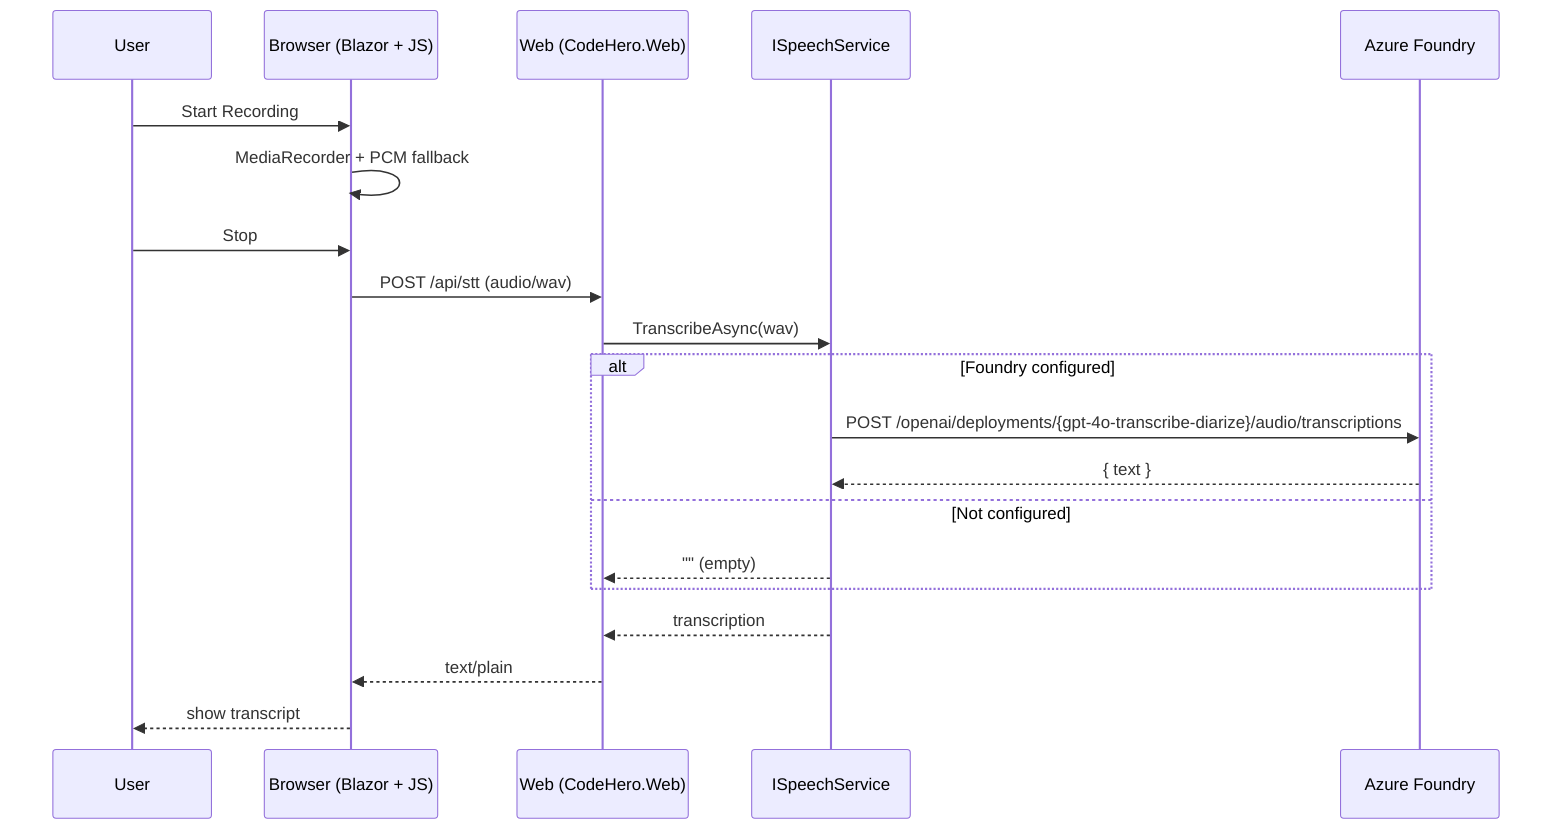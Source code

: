 sequenceDiagram
  participant User
  participant Browser as Browser (Blazor + JS)
  participant Web as Web (CodeHero.Web)
  participant Speech as ISpeechService
  participant Foundry as Azure Foundry

  User->>Browser: Start Recording
  Browser->>Browser: MediaRecorder + PCM fallback
  User->>Browser: Stop
  Browser->>Web: POST /api/stt (audio/wav)
  Web->>Speech: TranscribeAsync(wav)
  alt Foundry configured
    Speech->>Foundry: POST /openai/deployments/{gpt-4o-transcribe-diarize}/audio/transcriptions
    Foundry-->>Speech: { text }
  else Not configured
    Speech-->>Web: "" (empty)
  end
  Speech-->>Web: transcription
  Web-->>Browser: text/plain
  Browser-->>User: show transcript